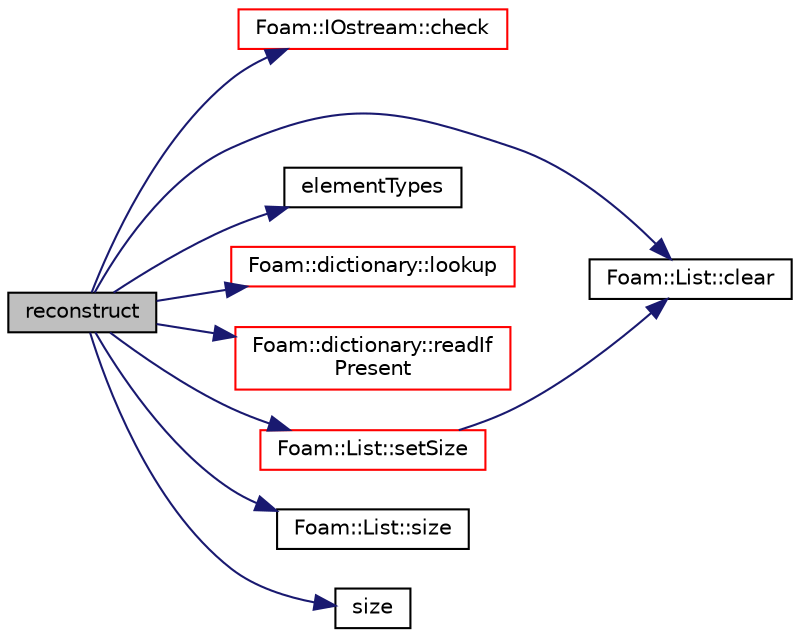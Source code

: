 digraph "reconstruct"
{
  bgcolor="transparent";
  edge [fontname="Helvetica",fontsize="10",labelfontname="Helvetica",labelfontsize="10"];
  node [fontname="Helvetica",fontsize="10",shape=record];
  rankdir="LR";
  Node1 [label="reconstruct",height=0.2,width=0.4,color="black", fillcolor="grey75", style="filled", fontcolor="black"];
  Node1 -> Node2 [color="midnightblue",fontsize="10",style="solid",fontname="Helvetica"];
  Node2 [label="Foam::IOstream::check",height=0.2,width=0.4,color="red",URL="$a01204.html#af85c845c01b78192c2f5302a271d153d",tooltip="Check IOstream status for given operation. "];
  Node1 -> Node3 [color="midnightblue",fontsize="10",style="solid",fontname="Helvetica"];
  Node3 [label="Foam::List::clear",height=0.2,width=0.4,color="black",URL="$a01395.html#ac8bb3912a3ce86b15842e79d0b421204",tooltip="Clear the list, i.e. set size to zero. "];
  Node1 -> Node4 [color="midnightblue",fontsize="10",style="solid",fontname="Helvetica"];
  Node4 [label="elementTypes",height=0.2,width=0.4,color="black",URL="$a00653.html#a49452f3cd90aee3287f008dfd115f428"];
  Node1 -> Node5 [color="midnightblue",fontsize="10",style="solid",fontname="Helvetica"];
  Node5 [label="Foam::dictionary::lookup",height=0.2,width=0.4,color="red",URL="$a00528.html#a8baab402d653d6e789f67c57e23a5b59",tooltip="Find and return an entry data stream. "];
  Node1 -> Node6 [color="midnightblue",fontsize="10",style="solid",fontname="Helvetica"];
  Node6 [label="Foam::dictionary::readIf\lPresent",height=0.2,width=0.4,color="red",URL="$a00528.html#ac3502a72e9d1a84f63c4919b78595cd4",tooltip="Find an entry if present, and assign to T. "];
  Node1 -> Node7 [color="midnightblue",fontsize="10",style="solid",fontname="Helvetica"];
  Node7 [label="Foam::List::setSize",height=0.2,width=0.4,color="red",URL="$a01395.html#aedb985ffeaf1bdbfeccc2a8730405703",tooltip="Reset size of List. "];
  Node7 -> Node3 [color="midnightblue",fontsize="10",style="solid",fontname="Helvetica"];
  Node1 -> Node8 [color="midnightblue",fontsize="10",style="solid",fontname="Helvetica"];
  Node8 [label="Foam::List::size",height=0.2,width=0.4,color="black",URL="$a01395.html#a8a5f6fa29bd4b500caf186f60245b384",tooltip="Override size to be inconsistent with allocated storage. "];
  Node1 -> Node9 [color="midnightblue",fontsize="10",style="solid",fontname="Helvetica"];
  Node9 [label="size",height=0.2,width=0.4,color="black",URL="$a00653.html#a65cea301e2d6033c43932d12d91c792f",tooltip="Number of elements in this part. "];
}
